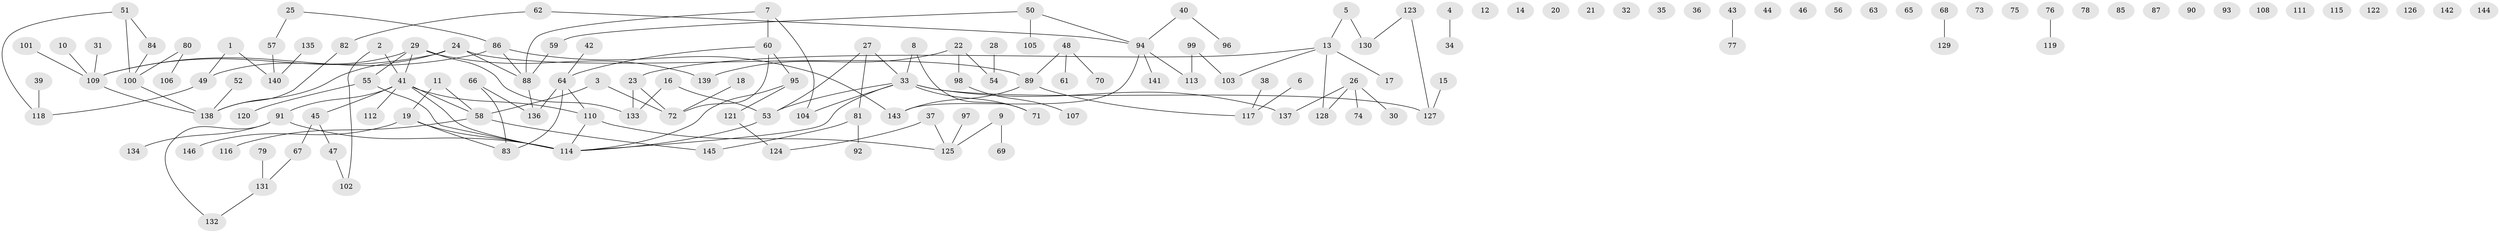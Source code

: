 // coarse degree distribution, {1: 0.4666666666666667, 10: 0.06666666666666667, 2: 0.2, 3: 0.13333333333333333, 9: 0.06666666666666667, 4: 0.06666666666666667}
// Generated by graph-tools (version 1.1) at 2025/35/03/04/25 23:35:53]
// undirected, 146 vertices, 145 edges
graph export_dot {
  node [color=gray90,style=filled];
  1;
  2;
  3;
  4;
  5;
  6;
  7;
  8;
  9;
  10;
  11;
  12;
  13;
  14;
  15;
  16;
  17;
  18;
  19;
  20;
  21;
  22;
  23;
  24;
  25;
  26;
  27;
  28;
  29;
  30;
  31;
  32;
  33;
  34;
  35;
  36;
  37;
  38;
  39;
  40;
  41;
  42;
  43;
  44;
  45;
  46;
  47;
  48;
  49;
  50;
  51;
  52;
  53;
  54;
  55;
  56;
  57;
  58;
  59;
  60;
  61;
  62;
  63;
  64;
  65;
  66;
  67;
  68;
  69;
  70;
  71;
  72;
  73;
  74;
  75;
  76;
  77;
  78;
  79;
  80;
  81;
  82;
  83;
  84;
  85;
  86;
  87;
  88;
  89;
  90;
  91;
  92;
  93;
  94;
  95;
  96;
  97;
  98;
  99;
  100;
  101;
  102;
  103;
  104;
  105;
  106;
  107;
  108;
  109;
  110;
  111;
  112;
  113;
  114;
  115;
  116;
  117;
  118;
  119;
  120;
  121;
  122;
  123;
  124;
  125;
  126;
  127;
  128;
  129;
  130;
  131;
  132;
  133;
  134;
  135;
  136;
  137;
  138;
  139;
  140;
  141;
  142;
  143;
  144;
  145;
  146;
  1 -- 49;
  1 -- 140;
  2 -- 41;
  2 -- 102;
  3 -- 58;
  3 -- 72;
  4 -- 34;
  5 -- 13;
  5 -- 130;
  6 -- 117;
  7 -- 60;
  7 -- 88;
  7 -- 104;
  8 -- 33;
  8 -- 71;
  9 -- 69;
  9 -- 125;
  10 -- 109;
  11 -- 19;
  11 -- 58;
  13 -- 17;
  13 -- 23;
  13 -- 103;
  13 -- 128;
  15 -- 127;
  16 -- 53;
  16 -- 133;
  18 -- 72;
  19 -- 83;
  19 -- 114;
  19 -- 146;
  22 -- 54;
  22 -- 98;
  22 -- 139;
  23 -- 72;
  23 -- 133;
  24 -- 88;
  24 -- 89;
  24 -- 109;
  24 -- 138;
  25 -- 57;
  25 -- 86;
  26 -- 30;
  26 -- 74;
  26 -- 128;
  26 -- 137;
  27 -- 33;
  27 -- 53;
  27 -- 81;
  28 -- 54;
  29 -- 41;
  29 -- 49;
  29 -- 55;
  29 -- 133;
  29 -- 139;
  31 -- 109;
  33 -- 53;
  33 -- 71;
  33 -- 104;
  33 -- 114;
  33 -- 127;
  33 -- 137;
  37 -- 124;
  37 -- 125;
  38 -- 117;
  39 -- 118;
  40 -- 94;
  40 -- 96;
  41 -- 45;
  41 -- 58;
  41 -- 91;
  41 -- 110;
  41 -- 112;
  41 -- 114;
  42 -- 64;
  43 -- 77;
  45 -- 47;
  45 -- 67;
  47 -- 102;
  48 -- 61;
  48 -- 70;
  48 -- 89;
  49 -- 118;
  50 -- 59;
  50 -- 94;
  50 -- 105;
  51 -- 84;
  51 -- 100;
  51 -- 118;
  52 -- 138;
  53 -- 114;
  55 -- 114;
  55 -- 120;
  57 -- 140;
  58 -- 116;
  58 -- 145;
  59 -- 88;
  60 -- 64;
  60 -- 72;
  60 -- 95;
  62 -- 82;
  62 -- 94;
  64 -- 83;
  64 -- 110;
  64 -- 136;
  66 -- 83;
  66 -- 136;
  67 -- 131;
  68 -- 129;
  76 -- 119;
  79 -- 131;
  80 -- 100;
  80 -- 106;
  81 -- 92;
  81 -- 145;
  82 -- 138;
  84 -- 100;
  86 -- 88;
  86 -- 109;
  86 -- 143;
  88 -- 136;
  89 -- 117;
  89 -- 143;
  91 -- 114;
  91 -- 132;
  91 -- 134;
  94 -- 113;
  94 -- 141;
  94 -- 143;
  95 -- 114;
  95 -- 121;
  97 -- 125;
  98 -- 107;
  99 -- 103;
  99 -- 113;
  100 -- 138;
  101 -- 109;
  109 -- 138;
  110 -- 114;
  110 -- 125;
  121 -- 124;
  123 -- 127;
  123 -- 130;
  131 -- 132;
  135 -- 140;
}

